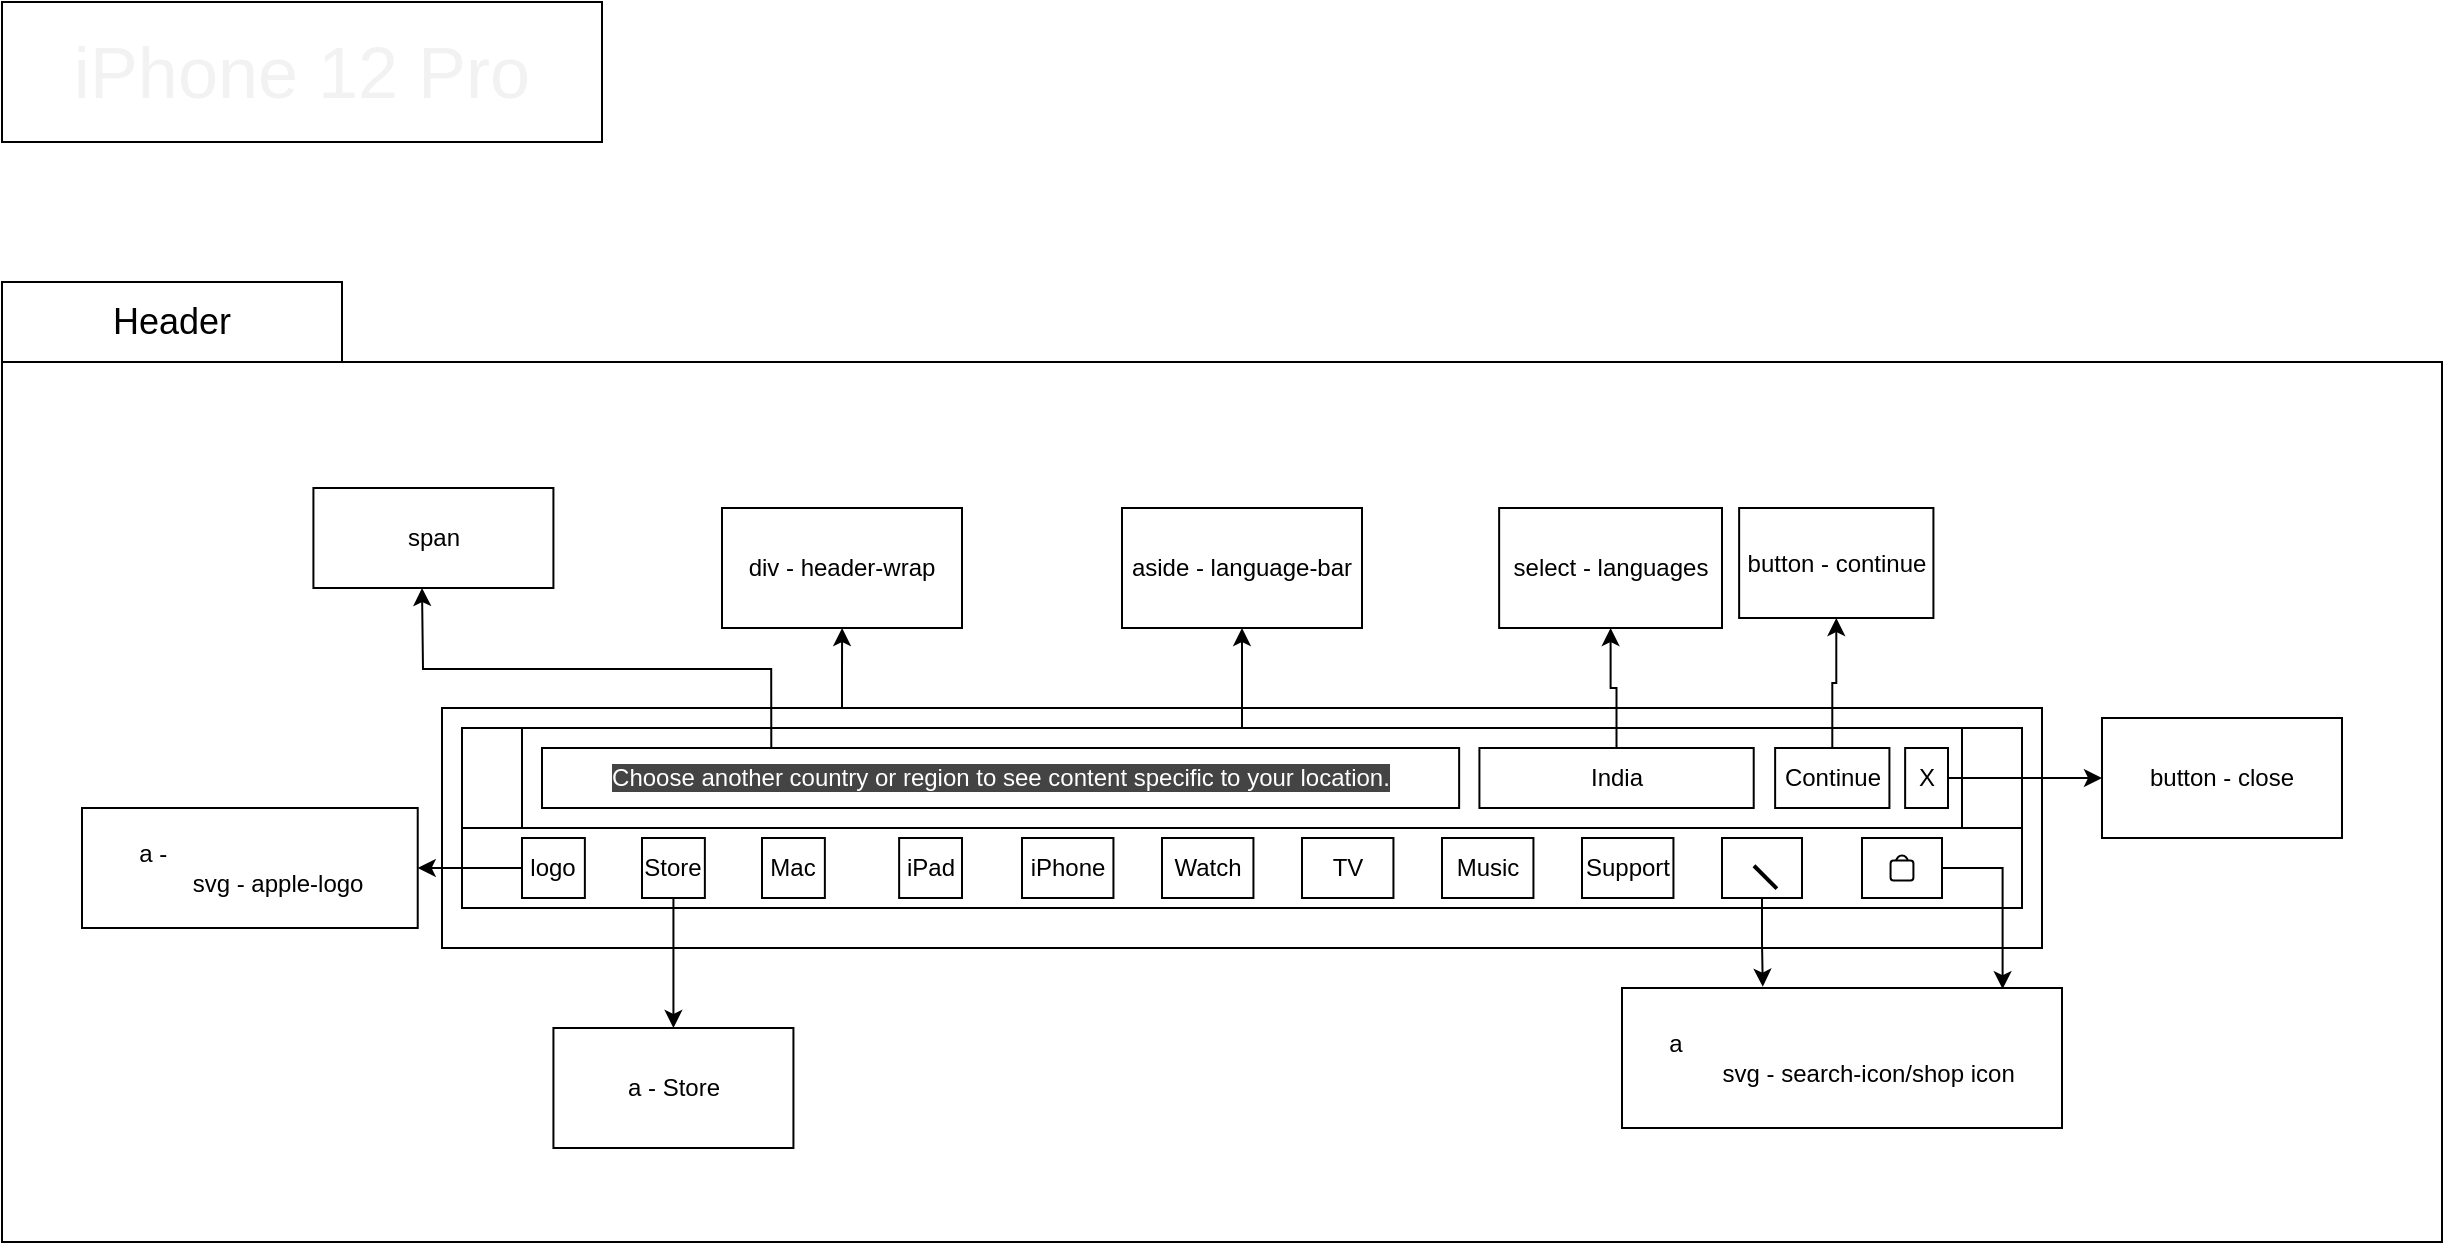 <mxfile>
    <diagram id="HI-pFxY6XdASCWODzjDD" name="Page-1">
        <mxGraphModel dx="2970" dy="976" grid="1" gridSize="10" guides="1" tooltips="1" connect="1" arrows="1" fold="1" page="1" pageScale="1" pageWidth="850" pageHeight="1100" math="0" shadow="0">
            <root>
                <mxCell id="0"/>
                <mxCell id="1" parent="0"/>
                <mxCell id="63" value="" style="whiteSpace=wrap;html=1;" vertex="1" parent="1">
                    <mxGeometry x="-800" y="260" width="1220" height="440" as="geometry"/>
                </mxCell>
                <mxCell id="59" value="&lt;font style=&quot;font-size: 36px&quot; color=&quot;#f2f2f2&quot;&gt;iPhone 12 Pro&lt;/font&gt;" style="rounded=0;whiteSpace=wrap;html=1;align=center;" vertex="1" parent="1">
                    <mxGeometry x="-800" y="80" width="300" height="70" as="geometry"/>
                </mxCell>
                <mxCell id="61" value="&lt;font style=&quot;font-size: 18px&quot;&gt;Header&lt;/font&gt;" style="whiteSpace=wrap;html=1;" vertex="1" parent="1">
                    <mxGeometry x="-800" y="220" width="170" height="40" as="geometry"/>
                </mxCell>
                <mxCell id="62" value="" style="group" vertex="1" connectable="0" parent="1">
                    <mxGeometry x="-760" y="323" width="1129.995" height="330" as="geometry"/>
                </mxCell>
                <mxCell id="3" style="edgeStyle=orthogonalEdgeStyle;rounded=0;orthogonalLoop=1;jettySize=auto;html=1;exitX=0.25;exitY=0;exitDx=0;exitDy=0;" parent="62" source="2" edge="1">
                    <mxGeometry relative="1" as="geometry">
                        <mxPoint x="380.059" y="70" as="targetPoint"/>
                    </mxGeometry>
                </mxCell>
                <mxCell id="2" value="" style="whiteSpace=wrap;html=1;" parent="62" vertex="1">
                    <mxGeometry x="180" y="110" width="800" height="120" as="geometry"/>
                </mxCell>
                <mxCell id="4" value="div - header-wrap" style="whiteSpace=wrap;html=1;" parent="62" vertex="1">
                    <mxGeometry x="320" y="10" width="120" height="60" as="geometry"/>
                </mxCell>
                <mxCell id="7" value="aside - language-bar" style="whiteSpace=wrap;html=1;" parent="62" vertex="1">
                    <mxGeometry x="520" y="10" width="120" height="60" as="geometry"/>
                </mxCell>
                <mxCell id="9" value="" style="whiteSpace=wrap;html=1;" parent="62" vertex="1">
                    <mxGeometry x="190" y="170" width="780" height="40" as="geometry"/>
                </mxCell>
                <mxCell id="5" value="" style="whiteSpace=wrap;html=1;" parent="62" vertex="1">
                    <mxGeometry x="190" y="120" width="780" height="50" as="geometry"/>
                </mxCell>
                <mxCell id="8" value="" style="edgeStyle=orthogonalEdgeStyle;rounded=0;orthogonalLoop=1;jettySize=auto;html=1;" parent="62" source="5" target="7" edge="1">
                    <mxGeometry relative="1" as="geometry"/>
                </mxCell>
                <mxCell id="14" value="select - languages" style="whiteSpace=wrap;html=1;" parent="62" vertex="1">
                    <mxGeometry x="708.57" y="10" width="111.43" height="60" as="geometry"/>
                </mxCell>
                <mxCell id="19" value="" style="group" parent="62" vertex="1" connectable="0">
                    <mxGeometry x="220" y="120" width="720" height="50" as="geometry"/>
                </mxCell>
                <mxCell id="6" value="" style="whiteSpace=wrap;html=1;" parent="19" vertex="1">
                    <mxGeometry width="720" height="50" as="geometry"/>
                </mxCell>
                <mxCell id="11" value="&lt;span style=&quot;color: rgb(255 , 255 , 255) ; font-family: &amp;#34;sf pro text&amp;#34; , &amp;#34;myriad set pro&amp;#34; , , , &amp;#34;blinkmacsystemfont&amp;#34; , &amp;#34;segoe ui&amp;#34; , &amp;#34;sf pro icons&amp;#34; , &amp;#34;apple legacy icons&amp;#34; , &amp;#34;helvetica neue&amp;#34; , &amp;#34;helvetica&amp;#34; , &amp;#34;arial&amp;#34; , sans-serif ; text-align: left ; background-color: rgb(68 , 68 , 68)&quot;&gt;Choose another country or region to see content specific to your location.&lt;/span&gt;" style="whiteSpace=wrap;html=1;" parent="19" vertex="1">
                    <mxGeometry x="10" y="10" width="458.57" height="30" as="geometry"/>
                </mxCell>
                <mxCell id="13" value="India" style="whiteSpace=wrap;html=1;" parent="19" vertex="1">
                    <mxGeometry x="478.71" y="10" width="137.143" height="30" as="geometry"/>
                </mxCell>
                <mxCell id="16" value="Continue" style="whiteSpace=wrap;html=1;" parent="19" vertex="1">
                    <mxGeometry x="626.57" y="10" width="57.14" height="30" as="geometry"/>
                </mxCell>
                <mxCell id="22" value="X" style="whiteSpace=wrap;html=1;" parent="19" vertex="1">
                    <mxGeometry x="691.57" y="10" width="21.43" height="30" as="geometry"/>
                </mxCell>
                <mxCell id="15" value="" style="edgeStyle=orthogonalEdgeStyle;rounded=0;orthogonalLoop=1;jettySize=auto;html=1;" parent="62" source="13" target="14" edge="1">
                    <mxGeometry relative="1" as="geometry"/>
                </mxCell>
                <mxCell id="20" value="button - continue" style="whiteSpace=wrap;html=1;" parent="62" vertex="1">
                    <mxGeometry x="828.57" y="10" width="97.14" height="55" as="geometry"/>
                </mxCell>
                <mxCell id="21" value="" style="edgeStyle=orthogonalEdgeStyle;rounded=0;orthogonalLoop=1;jettySize=auto;html=1;" parent="62" source="16" target="20" edge="1">
                    <mxGeometry relative="1" as="geometry"/>
                </mxCell>
                <mxCell id="23" value="button - close" style="whiteSpace=wrap;html=1;" parent="62" vertex="1">
                    <mxGeometry x="1009.995" y="115" width="120" height="60" as="geometry"/>
                </mxCell>
                <mxCell id="24" value="" style="edgeStyle=orthogonalEdgeStyle;rounded=0;orthogonalLoop=1;jettySize=auto;html=1;" parent="62" source="22" target="23" edge="1">
                    <mxGeometry relative="1" as="geometry"/>
                </mxCell>
                <mxCell id="25" value="logo" style="whiteSpace=wrap;html=1;" parent="62" vertex="1">
                    <mxGeometry x="220" y="175" width="31.43" height="30" as="geometry"/>
                </mxCell>
                <mxCell id="26" value="&lt;div&gt;&lt;span style=&quot;white-space: pre&quot;&gt;&#9;&lt;/span&gt;&lt;span&gt;a -&lt;/span&gt;&lt;br&gt;&lt;/div&gt;&lt;div&gt;&lt;span&gt;&lt;span style=&quot;white-space: pre&quot;&gt;&#9;&lt;span style=&quot;white-space: pre&quot;&gt;&#9;&lt;/span&gt;s&lt;/span&gt;vg&amp;nbsp;- apple-logo&lt;/span&gt;&lt;/div&gt;" style="whiteSpace=wrap;html=1;align=left;" parent="62" vertex="1">
                    <mxGeometry y="160" width="167.86" height="60" as="geometry"/>
                </mxCell>
                <mxCell id="27" value="" style="edgeStyle=orthogonalEdgeStyle;rounded=0;orthogonalLoop=1;jettySize=auto;html=1;" parent="62" source="25" target="26" edge="1">
                    <mxGeometry relative="1" as="geometry"/>
                </mxCell>
                <mxCell id="28" value="Store" style="whiteSpace=wrap;html=1;" parent="62" vertex="1">
                    <mxGeometry x="280" y="175" width="31.43" height="30" as="geometry"/>
                </mxCell>
                <mxCell id="29" value="Mac" style="whiteSpace=wrap;html=1;" parent="62" vertex="1">
                    <mxGeometry x="340" y="175" width="31.43" height="30" as="geometry"/>
                </mxCell>
                <mxCell id="30" value="iPad" style="whiteSpace=wrap;html=1;" parent="62" vertex="1">
                    <mxGeometry x="408.57" y="175" width="31.43" height="30" as="geometry"/>
                </mxCell>
                <mxCell id="31" value="iPhone" style="whiteSpace=wrap;html=1;" parent="62" vertex="1">
                    <mxGeometry x="470" y="175" width="45.72" height="30" as="geometry"/>
                </mxCell>
                <mxCell id="32" value="Watch" style="whiteSpace=wrap;html=1;" parent="62" vertex="1">
                    <mxGeometry x="540" y="175" width="45.72" height="30" as="geometry"/>
                </mxCell>
                <mxCell id="33" value="TV" style="whiteSpace=wrap;html=1;" parent="62" vertex="1">
                    <mxGeometry x="610" y="175" width="45.72" height="30" as="geometry"/>
                </mxCell>
                <mxCell id="34" value="Music" style="whiteSpace=wrap;html=1;" parent="62" vertex="1">
                    <mxGeometry x="680" y="175" width="45.72" height="30" as="geometry"/>
                </mxCell>
                <mxCell id="35" value="Support" style="whiteSpace=wrap;html=1;" parent="62" vertex="1">
                    <mxGeometry x="750" y="175" width="45.72" height="30" as="geometry"/>
                </mxCell>
                <mxCell id="41" value="" style="whiteSpace=wrap;html=1;" vertex="1" parent="62">
                    <mxGeometry x="890" y="175" width="40" height="30" as="geometry"/>
                </mxCell>
                <mxCell id="45" value="" style="group" vertex="1" connectable="0" parent="62">
                    <mxGeometry x="904.28" y="183.75" width="11.43" height="12.5" as="geometry"/>
                </mxCell>
                <mxCell id="47" value="" style="group" vertex="1" connectable="0" parent="45">
                    <mxGeometry width="11.43" height="12.5" as="geometry"/>
                </mxCell>
                <mxCell id="44" value="" style="rounded=1;whiteSpace=wrap;html=1;arcSize=50;" vertex="1" parent="47">
                    <mxGeometry x="2.86" width="5.72" height="10" as="geometry"/>
                </mxCell>
                <mxCell id="43" value="" style="rounded=1;whiteSpace=wrap;html=1;" vertex="1" parent="47">
                    <mxGeometry y="2.5" width="11.43" height="10" as="geometry"/>
                </mxCell>
                <mxCell id="36" value="" style="whiteSpace=wrap;html=1;" parent="62" vertex="1">
                    <mxGeometry x="820" y="175" width="40" height="30" as="geometry"/>
                </mxCell>
                <mxCell id="37" value="" style="group" vertex="1" connectable="0" parent="62">
                    <mxGeometry x="830" y="180" width="20" height="25" as="geometry"/>
                </mxCell>
                <mxCell id="39" value="" style="ellipse;shape=doubleEllipse;whiteSpace=wrap;html=1;aspect=fixed;strokeColor=none;fillColor=#FFFFFF;" vertex="1" parent="37">
                    <mxGeometry width="14.522" height="14.522" as="geometry"/>
                </mxCell>
                <mxCell id="38" value="" style="line;strokeWidth=2;html=1;fillColor=#FFFFFF;rotation=45;direction=west;" vertex="1" parent="37">
                    <mxGeometry x="3.631" y="10.033" width="16.17" height="9.121" as="geometry"/>
                </mxCell>
                <mxCell id="50" value="a - Store" style="whiteSpace=wrap;html=1;" vertex="1" parent="62">
                    <mxGeometry x="235.715" y="270" width="120" height="60" as="geometry"/>
                </mxCell>
                <mxCell id="51" value="" style="edgeStyle=orthogonalEdgeStyle;rounded=0;orthogonalLoop=1;jettySize=auto;html=1;" edge="1" parent="62" source="28" target="50">
                    <mxGeometry relative="1" as="geometry"/>
                </mxCell>
                <mxCell id="52" value="&lt;div style=&quot;text-align: left&quot;&gt;&lt;span&gt;a&lt;/span&gt;&lt;/div&gt;&lt;span style=&quot;white-space: pre&quot;&gt;&lt;div style=&quot;text-align: left&quot;&gt;&lt;span&gt;&#9;&lt;/span&gt;&lt;span style=&quot;white-space: normal&quot;&gt;svg - search-icon/shop icon&lt;/span&gt;&lt;/div&gt;&lt;/span&gt;" style="whiteSpace=wrap;html=1;" vertex="1" parent="62">
                    <mxGeometry x="770" y="250" width="220" height="70" as="geometry"/>
                </mxCell>
                <mxCell id="55" style="edgeStyle=orthogonalEdgeStyle;rounded=0;orthogonalLoop=1;jettySize=auto;html=1;exitX=1;exitY=0.5;exitDx=0;exitDy=0;entryX=0.865;entryY=0.008;entryDx=0;entryDy=0;entryPerimeter=0;" edge="1" parent="62" source="41" target="52">
                    <mxGeometry relative="1" as="geometry">
                        <mxPoint x="970" y="260" as="targetPoint"/>
                        <Array as="points">
                            <mxPoint x="960" y="190"/>
                        </Array>
                    </mxGeometry>
                </mxCell>
                <mxCell id="53" value="" style="edgeStyle=orthogonalEdgeStyle;rounded=0;orthogonalLoop=1;jettySize=auto;html=1;entryX=0.32;entryY=-0.009;entryDx=0;entryDy=0;entryPerimeter=0;" edge="1" parent="62" source="36" target="52">
                    <mxGeometry relative="1" as="geometry"/>
                </mxCell>
                <mxCell id="57" style="edgeStyle=orthogonalEdgeStyle;rounded=0;orthogonalLoop=1;jettySize=auto;html=1;exitX=0.25;exitY=0;exitDx=0;exitDy=0;" edge="1" parent="62" source="11">
                    <mxGeometry relative="1" as="geometry">
                        <mxPoint x="170" y="50" as="targetPoint"/>
                    </mxGeometry>
                </mxCell>
                <mxCell id="58" value="span" style="whiteSpace=wrap;html=1;" vertex="1" parent="62">
                    <mxGeometry x="115.71" width="120" height="50" as="geometry"/>
                </mxCell>
            </root>
        </mxGraphModel>
    </diagram>
</mxfile>